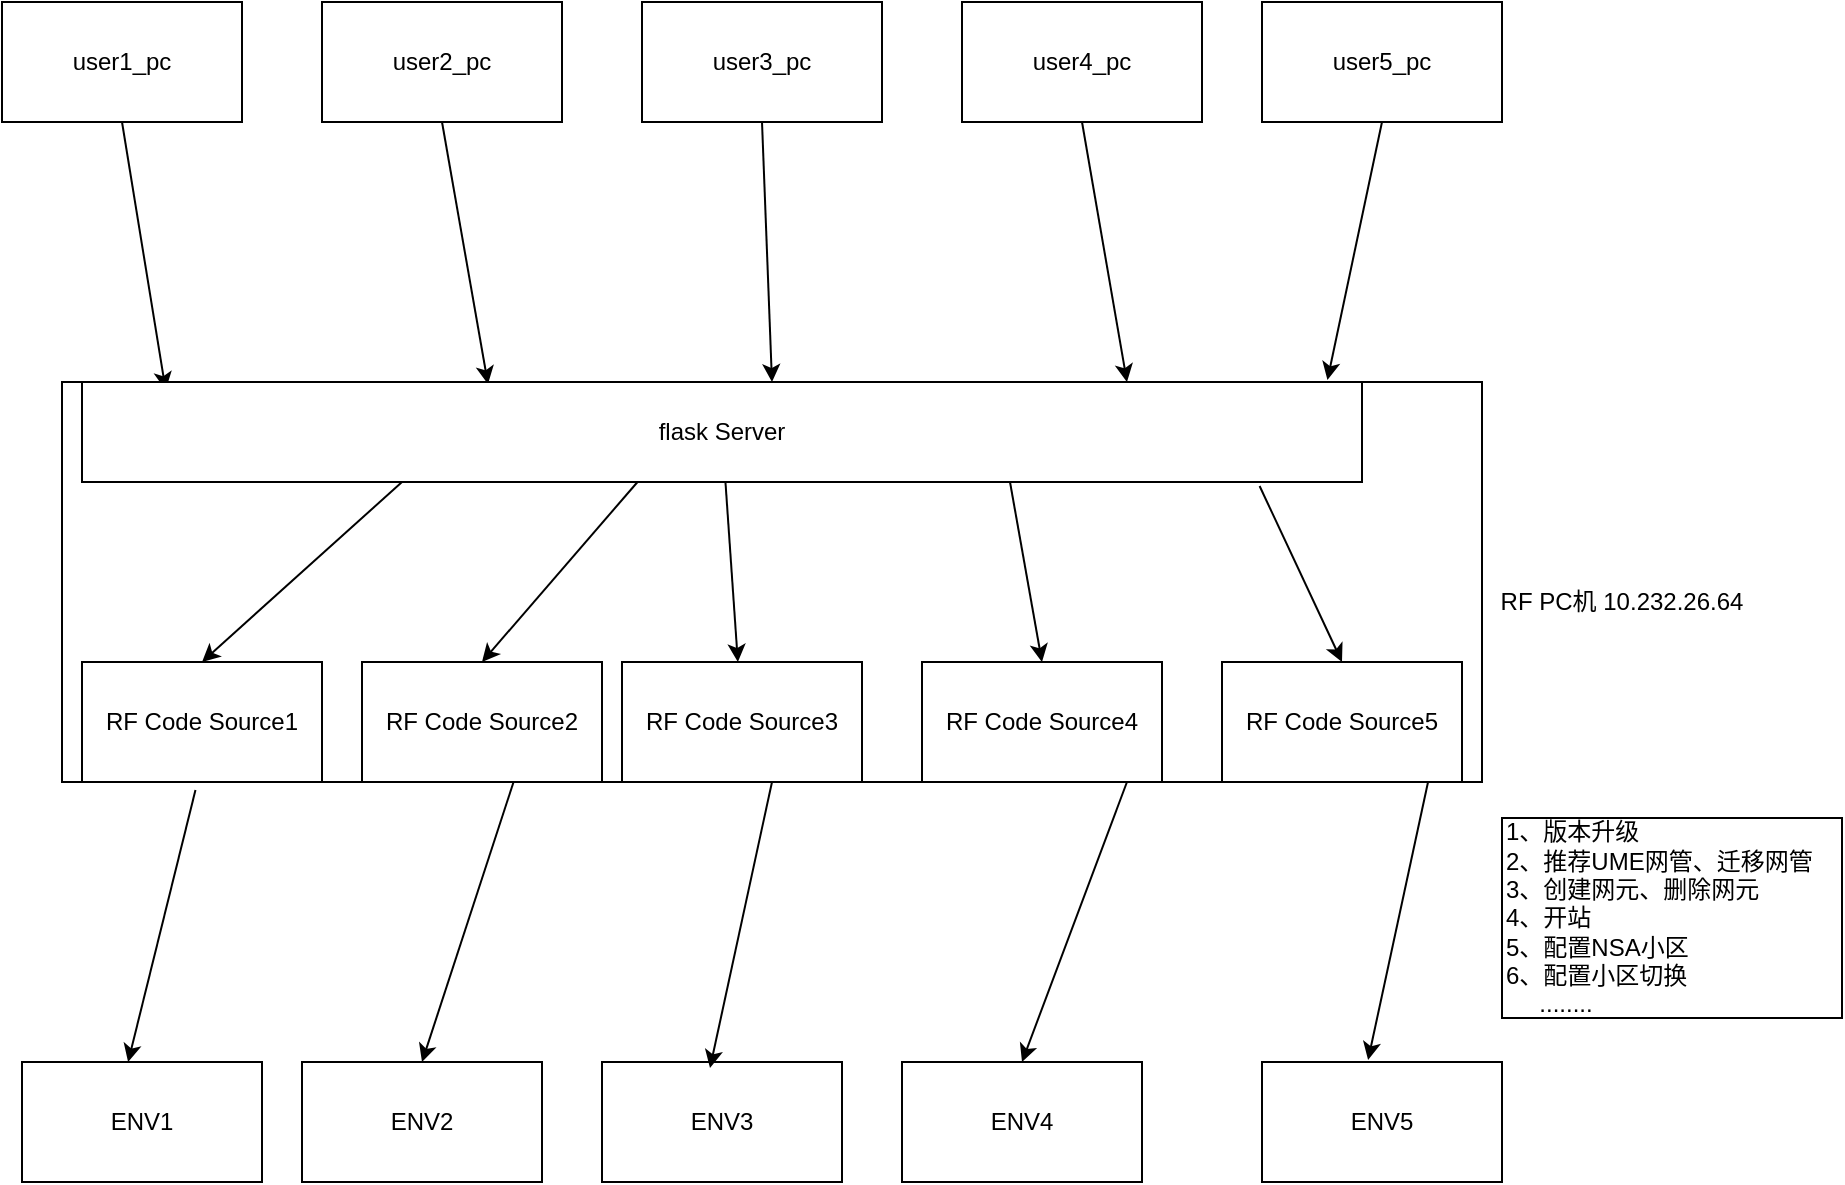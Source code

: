 <mxfile version="14.2.4" type="github">
  <diagram id="POvenSWsjn2r-2rkdHrZ" name="Page-1">
    <mxGraphModel dx="1182" dy="707" grid="1" gridSize="10" guides="1" tooltips="1" connect="1" arrows="1" fold="1" page="1" pageScale="1" pageWidth="827" pageHeight="1169" math="0" shadow="0">
      <root>
        <mxCell id="0" />
        <mxCell id="1" parent="0" />
        <mxCell id="3DRSOb2wShM1h3xA2iuY-1" value="" style="rounded=0;whiteSpace=wrap;html=1;" parent="1" vertex="1">
          <mxGeometry x="50" y="350" width="710" height="200" as="geometry" />
        </mxCell>
        <mxCell id="3DRSOb2wShM1h3xA2iuY-2" value="user3_pc" style="rounded=0;whiteSpace=wrap;html=1;" parent="1" vertex="1">
          <mxGeometry x="340" y="160" width="120" height="60" as="geometry" />
        </mxCell>
        <mxCell id="3DRSOb2wShM1h3xA2iuY-3" value="ENV1" style="rounded=0;whiteSpace=wrap;html=1;" parent="1" vertex="1">
          <mxGeometry x="30" y="690" width="120" height="60" as="geometry" />
        </mxCell>
        <mxCell id="3DRSOb2wShM1h3xA2iuY-7" value="ENV2" style="rounded=0;whiteSpace=wrap;html=1;" parent="1" vertex="1">
          <mxGeometry x="170" y="690" width="120" height="60" as="geometry" />
        </mxCell>
        <mxCell id="3DRSOb2wShM1h3xA2iuY-8" value="ENV3" style="rounded=0;whiteSpace=wrap;html=1;" parent="1" vertex="1">
          <mxGeometry x="320" y="690" width="120" height="60" as="geometry" />
        </mxCell>
        <mxCell id="3DRSOb2wShM1h3xA2iuY-9" value="ENV4" style="rounded=0;whiteSpace=wrap;html=1;" parent="1" vertex="1">
          <mxGeometry x="470" y="690" width="120" height="60" as="geometry" />
        </mxCell>
        <mxCell id="3DRSOb2wShM1h3xA2iuY-10" value="ENV5" style="rounded=0;whiteSpace=wrap;html=1;" parent="1" vertex="1">
          <mxGeometry x="650" y="690" width="120" height="60" as="geometry" />
        </mxCell>
        <mxCell id="3DRSOb2wShM1h3xA2iuY-12" value="user2_pc" style="rounded=0;whiteSpace=wrap;html=1;" parent="1" vertex="1">
          <mxGeometry x="180" y="160" width="120" height="60" as="geometry" />
        </mxCell>
        <mxCell id="3DRSOb2wShM1h3xA2iuY-13" value="user4_pc" style="rounded=0;whiteSpace=wrap;html=1;" parent="1" vertex="1">
          <mxGeometry x="500" y="160" width="120" height="60" as="geometry" />
        </mxCell>
        <mxCell id="3DRSOb2wShM1h3xA2iuY-14" value="user5_pc" style="rounded=0;whiteSpace=wrap;html=1;" parent="1" vertex="1">
          <mxGeometry x="650" y="160" width="120" height="60" as="geometry" />
        </mxCell>
        <mxCell id="3DRSOb2wShM1h3xA2iuY-15" value="user1_pc" style="rounded=0;whiteSpace=wrap;html=1;" parent="1" vertex="1">
          <mxGeometry x="20" y="160" width="120" height="60" as="geometry" />
        </mxCell>
        <mxCell id="3DRSOb2wShM1h3xA2iuY-16" value="" style="endArrow=classic;html=1;entryX=0.073;entryY=0.02;entryDx=0;entryDy=0;entryPerimeter=0;exitX=0.5;exitY=1;exitDx=0;exitDy=0;" parent="1" target="3DRSOb2wShM1h3xA2iuY-1" edge="1" source="3DRSOb2wShM1h3xA2iuY-15">
          <mxGeometry width="50" height="50" relative="1" as="geometry">
            <mxPoint x="79.5" y="180" as="sourcePoint" />
            <mxPoint x="79.5" y="270" as="targetPoint" />
          </mxGeometry>
        </mxCell>
        <mxCell id="3DRSOb2wShM1h3xA2iuY-17" value="" style="endArrow=classic;html=1;entryX=0.3;entryY=0.005;entryDx=0;entryDy=0;entryPerimeter=0;exitX=0.5;exitY=1;exitDx=0;exitDy=0;" parent="1" target="3DRSOb2wShM1h3xA2iuY-1" edge="1" source="3DRSOb2wShM1h3xA2iuY-12">
          <mxGeometry width="50" height="50" relative="1" as="geometry">
            <mxPoint x="250" y="170" as="sourcePoint" />
            <mxPoint x="250" y="390" as="targetPoint" />
          </mxGeometry>
        </mxCell>
        <mxCell id="3DRSOb2wShM1h3xA2iuY-18" value="" style="endArrow=classic;html=1;entryX=0.5;entryY=0;entryDx=0;entryDy=0;exitX=0.5;exitY=1;exitDx=0;exitDy=0;" parent="1" target="3DRSOb2wShM1h3xA2iuY-1" edge="1" source="3DRSOb2wShM1h3xA2iuY-2">
          <mxGeometry width="50" height="50" relative="1" as="geometry">
            <mxPoint x="400" y="170" as="sourcePoint" />
            <mxPoint x="480" y="240" as="targetPoint" />
          </mxGeometry>
        </mxCell>
        <mxCell id="3DRSOb2wShM1h3xA2iuY-19" value="" style="endArrow=classic;html=1;exitX=0.5;exitY=1;exitDx=0;exitDy=0;exitPerimeter=0;entryX=0.75;entryY=0;entryDx=0;entryDy=0;" parent="1" source="3DRSOb2wShM1h3xA2iuY-13" edge="1" target="3DRSOb2wShM1h3xA2iuY-1">
          <mxGeometry width="50" height="50" relative="1" as="geometry">
            <mxPoint x="570" y="180" as="sourcePoint" />
            <mxPoint x="399" y="270" as="targetPoint" />
            <Array as="points" />
          </mxGeometry>
        </mxCell>
        <mxCell id="3DRSOb2wShM1h3xA2iuY-20" value="" style="endArrow=classic;html=1;entryX=0.973;entryY=-0.02;entryDx=0;entryDy=0;entryPerimeter=0;exitX=0.5;exitY=1;exitDx=0;exitDy=0;" parent="1" target="pVgQ2WiulGgzeKrbE1yl-2" edge="1" source="3DRSOb2wShM1h3xA2iuY-14">
          <mxGeometry width="50" height="50" relative="1" as="geometry">
            <mxPoint x="705" y="170" as="sourcePoint" />
            <mxPoint x="755" y="240" as="targetPoint" />
          </mxGeometry>
        </mxCell>
        <mxCell id="3DRSOb2wShM1h3xA2iuY-21" value="" style="endArrow=classic;html=1;entryX=0.442;entryY=0;entryDx=0;entryDy=0;entryPerimeter=0;exitX=0.094;exitY=1.02;exitDx=0;exitDy=0;exitPerimeter=0;" parent="1" target="3DRSOb2wShM1h3xA2iuY-3" edge="1" source="3DRSOb2wShM1h3xA2iuY-1">
          <mxGeometry width="50" height="50" relative="1" as="geometry">
            <mxPoint x="400" y="330" as="sourcePoint" />
            <mxPoint x="360" y="380" as="targetPoint" />
          </mxGeometry>
        </mxCell>
        <mxCell id="3DRSOb2wShM1h3xA2iuY-22" value="" style="endArrow=classic;html=1;entryX=0.5;entryY=0;entryDx=0;entryDy=0;exitX=0.318;exitY=1;exitDx=0;exitDy=0;exitPerimeter=0;" parent="1" target="3DRSOb2wShM1h3xA2iuY-7" edge="1" source="3DRSOb2wShM1h3xA2iuY-1">
          <mxGeometry width="50" height="50" relative="1" as="geometry">
            <mxPoint x="400" y="330" as="sourcePoint" />
            <mxPoint x="320" y="390" as="targetPoint" />
          </mxGeometry>
        </mxCell>
        <mxCell id="3DRSOb2wShM1h3xA2iuY-23" value="" style="endArrow=classic;html=1;entryX=0.45;entryY=0.05;entryDx=0;entryDy=0;entryPerimeter=0;exitX=0.5;exitY=1;exitDx=0;exitDy=0;" parent="1" target="3DRSOb2wShM1h3xA2iuY-8" edge="1" source="3DRSOb2wShM1h3xA2iuY-1">
          <mxGeometry width="50" height="50" relative="1" as="geometry">
            <mxPoint x="400" y="370" as="sourcePoint" />
            <mxPoint x="110" y="390" as="targetPoint" />
          </mxGeometry>
        </mxCell>
        <mxCell id="3DRSOb2wShM1h3xA2iuY-24" value="" style="endArrow=classic;html=1;entryX=0.5;entryY=0;entryDx=0;entryDy=0;exitX=0.75;exitY=1;exitDx=0;exitDy=0;" parent="1" target="3DRSOb2wShM1h3xA2iuY-9" edge="1" source="3DRSOb2wShM1h3xA2iuY-1">
          <mxGeometry width="50" height="50" relative="1" as="geometry">
            <mxPoint x="400" y="330" as="sourcePoint" />
            <mxPoint x="460" y="390" as="targetPoint" />
          </mxGeometry>
        </mxCell>
        <mxCell id="3DRSOb2wShM1h3xA2iuY-25" value="" style="endArrow=classic;html=1;exitX=0.962;exitY=1;exitDx=0;exitDy=0;entryX=0.442;entryY=-0.017;entryDx=0;entryDy=0;entryPerimeter=0;exitPerimeter=0;" parent="1" source="3DRSOb2wShM1h3xA2iuY-1" target="3DRSOb2wShM1h3xA2iuY-10" edge="1">
          <mxGeometry width="50" height="50" relative="1" as="geometry">
            <mxPoint x="585" y="310" as="sourcePoint" />
            <mxPoint x="535" y="360" as="targetPoint" />
          </mxGeometry>
        </mxCell>
        <mxCell id="pVgQ2WiulGgzeKrbE1yl-1" value="RF PC机 10.232.26.64" style="text;html=1;strokeColor=none;fillColor=none;align=center;verticalAlign=middle;whiteSpace=wrap;rounded=0;" vertex="1" parent="1">
          <mxGeometry x="740" y="450" width="180" height="20" as="geometry" />
        </mxCell>
        <mxCell id="pVgQ2WiulGgzeKrbE1yl-2" value="flask Server" style="rounded=0;whiteSpace=wrap;html=1;" vertex="1" parent="1">
          <mxGeometry x="60" y="350" width="640" height="50" as="geometry" />
        </mxCell>
        <mxCell id="pVgQ2WiulGgzeKrbE1yl-3" value="RF Code Source1" style="rounded=0;whiteSpace=wrap;html=1;" vertex="1" parent="1">
          <mxGeometry x="60" y="490" width="120" height="60" as="geometry" />
        </mxCell>
        <mxCell id="pVgQ2WiulGgzeKrbE1yl-4" value="RF Code Source2" style="rounded=0;whiteSpace=wrap;html=1;" vertex="1" parent="1">
          <mxGeometry x="200" y="490" width="120" height="60" as="geometry" />
        </mxCell>
        <mxCell id="pVgQ2WiulGgzeKrbE1yl-5" value="RF Code Source3" style="rounded=0;whiteSpace=wrap;html=1;" vertex="1" parent="1">
          <mxGeometry x="330" y="490" width="120" height="60" as="geometry" />
        </mxCell>
        <mxCell id="pVgQ2WiulGgzeKrbE1yl-6" value="RF Code Source4" style="rounded=0;whiteSpace=wrap;html=1;" vertex="1" parent="1">
          <mxGeometry x="480" y="490" width="120" height="60" as="geometry" />
        </mxCell>
        <mxCell id="pVgQ2WiulGgzeKrbE1yl-7" value="RF Code Source5" style="rounded=0;whiteSpace=wrap;html=1;" vertex="1" parent="1">
          <mxGeometry x="630" y="490" width="120" height="60" as="geometry" />
        </mxCell>
        <mxCell id="pVgQ2WiulGgzeKrbE1yl-8" value="" style="endArrow=classic;html=1;entryX=0.5;entryY=0;entryDx=0;entryDy=0;exitX=0.25;exitY=1;exitDx=0;exitDy=0;" edge="1" parent="1" source="pVgQ2WiulGgzeKrbE1yl-2" target="pVgQ2WiulGgzeKrbE1yl-3">
          <mxGeometry width="50" height="50" relative="1" as="geometry">
            <mxPoint x="390" y="400" as="sourcePoint" />
            <mxPoint x="440" y="350" as="targetPoint" />
          </mxGeometry>
        </mxCell>
        <mxCell id="pVgQ2WiulGgzeKrbE1yl-10" value="" style="endArrow=classic;html=1;entryX=0.5;entryY=0;entryDx=0;entryDy=0;exitX=0.434;exitY=1;exitDx=0;exitDy=0;exitPerimeter=0;" edge="1" parent="1" source="pVgQ2WiulGgzeKrbE1yl-2" target="pVgQ2WiulGgzeKrbE1yl-4">
          <mxGeometry width="50" height="50" relative="1" as="geometry">
            <mxPoint x="390" y="400" as="sourcePoint" />
            <mxPoint x="440" y="350" as="targetPoint" />
          </mxGeometry>
        </mxCell>
        <mxCell id="pVgQ2WiulGgzeKrbE1yl-11" value="" style="endArrow=classic;html=1;" edge="1" parent="1" source="pVgQ2WiulGgzeKrbE1yl-2" target="pVgQ2WiulGgzeKrbE1yl-5">
          <mxGeometry width="50" height="50" relative="1" as="geometry">
            <mxPoint x="390" y="400" as="sourcePoint" />
            <mxPoint x="440" y="350" as="targetPoint" />
          </mxGeometry>
        </mxCell>
        <mxCell id="pVgQ2WiulGgzeKrbE1yl-12" value="" style="endArrow=classic;html=1;entryX=0.5;entryY=0;entryDx=0;entryDy=0;exitX=0.725;exitY=1;exitDx=0;exitDy=0;exitPerimeter=0;" edge="1" parent="1" source="pVgQ2WiulGgzeKrbE1yl-2" target="pVgQ2WiulGgzeKrbE1yl-6">
          <mxGeometry width="50" height="50" relative="1" as="geometry">
            <mxPoint x="390" y="400" as="sourcePoint" />
            <mxPoint x="440" y="350" as="targetPoint" />
          </mxGeometry>
        </mxCell>
        <mxCell id="pVgQ2WiulGgzeKrbE1yl-13" value="" style="endArrow=classic;html=1;entryX=0.5;entryY=0;entryDx=0;entryDy=0;exitX=0.92;exitY=1.04;exitDx=0;exitDy=0;exitPerimeter=0;" edge="1" parent="1" source="pVgQ2WiulGgzeKrbE1yl-2" target="pVgQ2WiulGgzeKrbE1yl-7">
          <mxGeometry width="50" height="50" relative="1" as="geometry">
            <mxPoint x="390" y="400" as="sourcePoint" />
            <mxPoint x="440" y="350" as="targetPoint" />
          </mxGeometry>
        </mxCell>
        <mxCell id="pVgQ2WiulGgzeKrbE1yl-14" value="1、版本升级&lt;br&gt;2、推荐UME网管、迁移网管&lt;br&gt;3、创建网元、删除网元&lt;br&gt;4、开站&lt;br&gt;5、配置NSA小区&lt;br&gt;6、配置小区切换&lt;br&gt;&amp;nbsp; &amp;nbsp; &amp;nbsp;........" style="rounded=0;whiteSpace=wrap;html=1;align=left;" vertex="1" parent="1">
          <mxGeometry x="770" y="568" width="170" height="100" as="geometry" />
        </mxCell>
      </root>
    </mxGraphModel>
  </diagram>
</mxfile>
